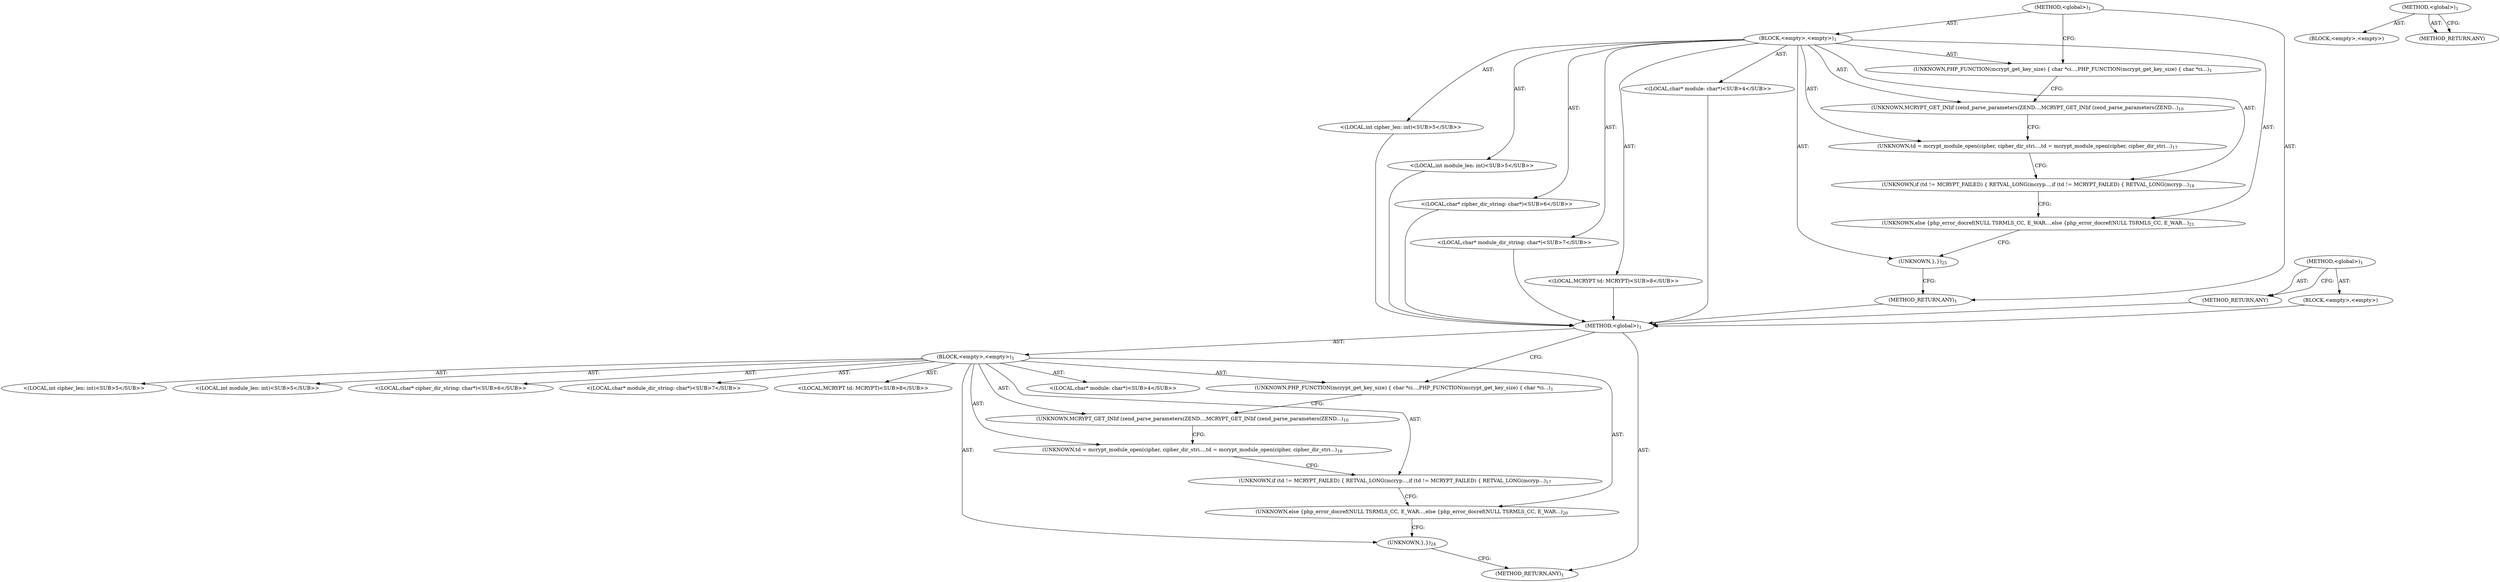 digraph "&lt;global&gt;" {
vulnerable_6 [label=<(METHOD,&lt;global&gt;)<SUB>1</SUB>>];
vulnerable_7 [label=<(BLOCK,&lt;empty&gt;,&lt;empty&gt;)<SUB>1</SUB>>];
vulnerable_8 [label=<(UNKNOWN,PHP_FUNCTION(mcrypt_get_key_size)
 {
 	char *ci...,PHP_FUNCTION(mcrypt_get_key_size)
 {
 	char *ci...)<SUB>1</SUB>>];
vulnerable_9 [label="<(LOCAL,char* module: char*)<SUB>4</SUB>>"];
vulnerable_10 [label="<(LOCAL,int cipher_len: int)<SUB>5</SUB>>"];
vulnerable_11 [label="<(LOCAL,int module_len: int)<SUB>5</SUB>>"];
vulnerable_12 [label="<(LOCAL,char* cipher_dir_string: char*)<SUB>6</SUB>>"];
vulnerable_13 [label="<(LOCAL,char* module_dir_string: char*)<SUB>7</SUB>>"];
vulnerable_14 [label="<(LOCAL,MCRYPT td: MCRYPT)<SUB>8</SUB>>"];
vulnerable_15 [label=<(UNKNOWN,MCRYPT_GET_INI

	if (zend_parse_parameters(ZEND...,MCRYPT_GET_INI

	if (zend_parse_parameters(ZEND...)<SUB>10</SUB>>];
vulnerable_16 [label=<(UNKNOWN,td = mcrypt_module_open(cipher, cipher_dir_stri...,td = mcrypt_module_open(cipher, cipher_dir_stri...)<SUB>16</SUB>>];
vulnerable_17 [label=<(UNKNOWN,if (td != MCRYPT_FAILED) {
 		RETVAL_LONG(mcryp...,if (td != MCRYPT_FAILED) {
 		RETVAL_LONG(mcryp...)<SUB>17</SUB>>];
vulnerable_18 [label=<(UNKNOWN,else {
		php_error_docref(NULL TSRMLS_CC, E_WAR...,else {
		php_error_docref(NULL TSRMLS_CC, E_WAR...)<SUB>20</SUB>>];
vulnerable_19 [label=<(UNKNOWN,},})<SUB>24</SUB>>];
vulnerable_20 [label=<(METHOD_RETURN,ANY)<SUB>1</SUB>>];
vulnerable_31 [label=<(METHOD,&lt;global&gt;)<SUB>1</SUB>>];
vulnerable_32 [label=<(BLOCK,&lt;empty&gt;,&lt;empty&gt;)>];
vulnerable_33 [label=<(METHOD_RETURN,ANY)>];
fixed_6 [label=<(METHOD,&lt;global&gt;)<SUB>1</SUB>>];
fixed_7 [label=<(BLOCK,&lt;empty&gt;,&lt;empty&gt;)<SUB>1</SUB>>];
fixed_8 [label=<(UNKNOWN,PHP_FUNCTION(mcrypt_get_key_size)
 {
 	char *ci...,PHP_FUNCTION(mcrypt_get_key_size)
 {
 	char *ci...)<SUB>1</SUB>>];
fixed_9 [label="<(LOCAL,char* module: char*)<SUB>4</SUB>>"];
fixed_10 [label="<(LOCAL,int cipher_len: int)<SUB>5</SUB>>"];
fixed_11 [label="<(LOCAL,int module_len: int)<SUB>5</SUB>>"];
fixed_12 [label="<(LOCAL,char* cipher_dir_string: char*)<SUB>6</SUB>>"];
fixed_13 [label="<(LOCAL,char* module_dir_string: char*)<SUB>7</SUB>>"];
fixed_14 [label="<(LOCAL,MCRYPT td: MCRYPT)<SUB>8</SUB>>"];
fixed_15 [label=<(UNKNOWN,MCRYPT_GET_INI

	if (zend_parse_parameters(ZEND...,MCRYPT_GET_INI

	if (zend_parse_parameters(ZEND...)<SUB>10</SUB>>];
fixed_16 [label=<(UNKNOWN,td = mcrypt_module_open(cipher, cipher_dir_stri...,td = mcrypt_module_open(cipher, cipher_dir_stri...)<SUB>17</SUB>>];
fixed_17 [label=<(UNKNOWN,if (td != MCRYPT_FAILED) {
 		RETVAL_LONG(mcryp...,if (td != MCRYPT_FAILED) {
 		RETVAL_LONG(mcryp...)<SUB>18</SUB>>];
fixed_18 [label=<(UNKNOWN,else {
		php_error_docref(NULL TSRMLS_CC, E_WAR...,else {
		php_error_docref(NULL TSRMLS_CC, E_WAR...)<SUB>21</SUB>>];
fixed_19 [label=<(UNKNOWN,},})<SUB>25</SUB>>];
fixed_20 [label=<(METHOD_RETURN,ANY)<SUB>1</SUB>>];
fixed_31 [label=<(METHOD,&lt;global&gt;)<SUB>1</SUB>>];
fixed_32 [label=<(BLOCK,&lt;empty&gt;,&lt;empty&gt;)>];
fixed_33 [label=<(METHOD_RETURN,ANY)>];
vulnerable_6 -> vulnerable_7  [key=0, label="AST: "];
vulnerable_6 -> vulnerable_20  [key=0, label="AST: "];
vulnerable_6 -> vulnerable_8  [key=0, label="CFG: "];
vulnerable_7 -> vulnerable_8  [key=0, label="AST: "];
vulnerable_7 -> vulnerable_9  [key=0, label="AST: "];
vulnerable_7 -> vulnerable_10  [key=0, label="AST: "];
vulnerable_7 -> vulnerable_11  [key=0, label="AST: "];
vulnerable_7 -> vulnerable_12  [key=0, label="AST: "];
vulnerable_7 -> vulnerable_13  [key=0, label="AST: "];
vulnerable_7 -> vulnerable_14  [key=0, label="AST: "];
vulnerable_7 -> vulnerable_15  [key=0, label="AST: "];
vulnerable_7 -> vulnerable_16  [key=0, label="AST: "];
vulnerable_7 -> vulnerable_17  [key=0, label="AST: "];
vulnerable_7 -> vulnerable_18  [key=0, label="AST: "];
vulnerable_7 -> vulnerable_19  [key=0, label="AST: "];
vulnerable_8 -> vulnerable_15  [key=0, label="CFG: "];
vulnerable_15 -> vulnerable_16  [key=0, label="CFG: "];
vulnerable_16 -> vulnerable_17  [key=0, label="CFG: "];
vulnerable_17 -> vulnerable_18  [key=0, label="CFG: "];
vulnerable_18 -> vulnerable_19  [key=0, label="CFG: "];
vulnerable_19 -> vulnerable_20  [key=0, label="CFG: "];
vulnerable_31 -> vulnerable_32  [key=0, label="AST: "];
vulnerable_31 -> vulnerable_33  [key=0, label="AST: "];
vulnerable_31 -> vulnerable_33  [key=1, label="CFG: "];
fixed_6 -> fixed_7  [key=0, label="AST: "];
fixed_6 -> fixed_20  [key=0, label="AST: "];
fixed_6 -> fixed_8  [key=0, label="CFG: "];
fixed_7 -> fixed_8  [key=0, label="AST: "];
fixed_7 -> fixed_9  [key=0, label="AST: "];
fixed_7 -> fixed_10  [key=0, label="AST: "];
fixed_7 -> fixed_11  [key=0, label="AST: "];
fixed_7 -> fixed_12  [key=0, label="AST: "];
fixed_7 -> fixed_13  [key=0, label="AST: "];
fixed_7 -> fixed_14  [key=0, label="AST: "];
fixed_7 -> fixed_15  [key=0, label="AST: "];
fixed_7 -> fixed_16  [key=0, label="AST: "];
fixed_7 -> fixed_17  [key=0, label="AST: "];
fixed_7 -> fixed_18  [key=0, label="AST: "];
fixed_7 -> fixed_19  [key=0, label="AST: "];
fixed_8 -> fixed_15  [key=0, label="CFG: "];
fixed_9 -> vulnerable_6  [key=0];
fixed_10 -> vulnerable_6  [key=0];
fixed_11 -> vulnerable_6  [key=0];
fixed_12 -> vulnerable_6  [key=0];
fixed_13 -> vulnerable_6  [key=0];
fixed_14 -> vulnerable_6  [key=0];
fixed_15 -> fixed_16  [key=0, label="CFG: "];
fixed_16 -> fixed_17  [key=0, label="CFG: "];
fixed_17 -> fixed_18  [key=0, label="CFG: "];
fixed_18 -> fixed_19  [key=0, label="CFG: "];
fixed_19 -> fixed_20  [key=0, label="CFG: "];
fixed_20 -> vulnerable_6  [key=0];
fixed_31 -> fixed_32  [key=0, label="AST: "];
fixed_31 -> fixed_33  [key=0, label="AST: "];
fixed_31 -> fixed_33  [key=1, label="CFG: "];
fixed_32 -> vulnerable_6  [key=0];
fixed_33 -> vulnerable_6  [key=0];
}
